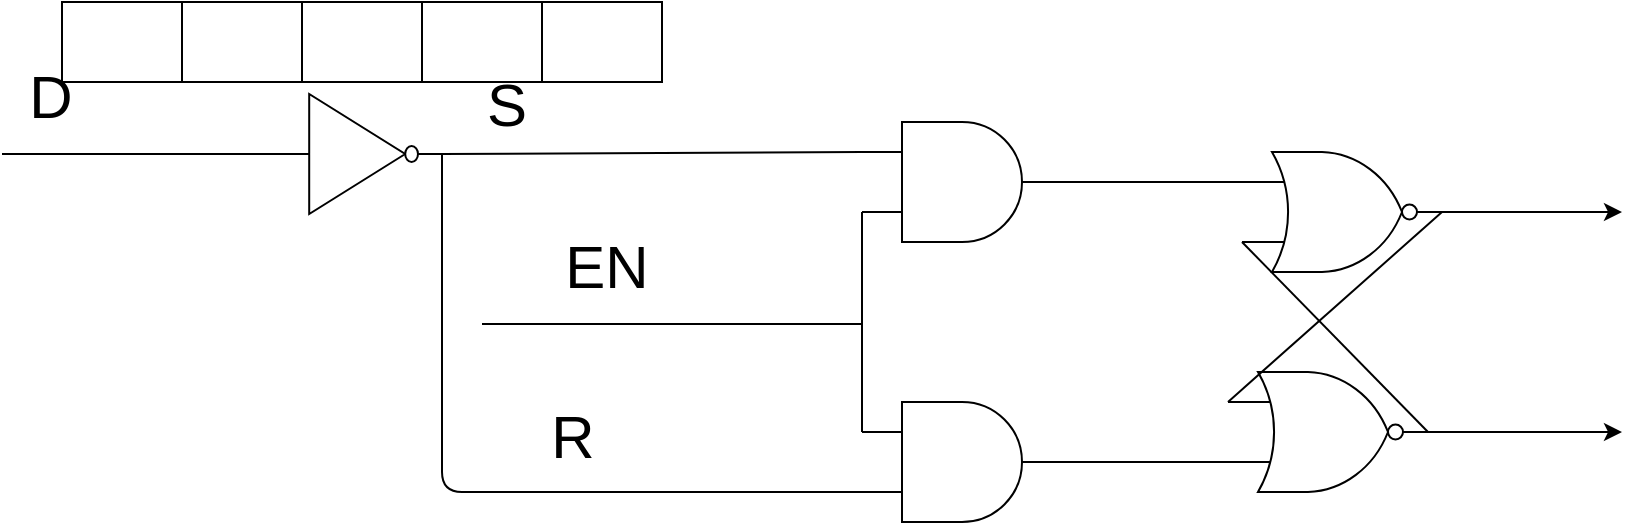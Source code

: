 <mxGraphModel dx="838" dy="0" grid="1" gridSize="10" guides="1" tooltips="1" connect="1" arrows="1" fold="1" page="1" pageScale="1" pageWidth="827" pageHeight="1169" math="0" shadow="0"><root><mxCell id="0"/><mxCell id="1" parent="0"/><mxCell id="2" value="" style="verticalLabelPosition=bottom;shadow=0;dashed=0;align=center;html=1;verticalAlign=top;shape=mxgraph.electrical.logic_gates.logic_gate;operation=and;" parent="1" vertex="1"><mxGeometry x="690" y="650" width="100" height="60" as="geometry"/></mxCell><mxCell id="3" value="" style="verticalLabelPosition=bottom;shadow=0;dashed=0;align=center;html=1;verticalAlign=top;shape=mxgraph.electrical.logic_gates.logic_gate;operation=and;" parent="1" vertex="1"><mxGeometry x="690" y="790" width="100" height="60" as="geometry"/></mxCell><mxCell id="10" style="edgeStyle=none;html=1;exitX=1;exitY=0.5;exitDx=0;exitDy=0;exitPerimeter=0;" parent="1" source="6" edge="1"><mxGeometry relative="1" as="geometry"><mxPoint x="1070" y="805" as="targetPoint"/></mxGeometry></mxCell><mxCell id="6" value="" style="verticalLabelPosition=bottom;shadow=0;dashed=0;align=center;html=1;verticalAlign=top;shape=mxgraph.electrical.logic_gates.logic_gate;operation=or;negating=1;negSize=0.15;" parent="1" vertex="1"><mxGeometry x="873" y="775" width="100" height="60" as="geometry"/></mxCell><mxCell id="7" value="" style="verticalLabelPosition=bottom;shadow=0;dashed=0;align=center;html=1;verticalAlign=top;shape=mxgraph.electrical.logic_gates.logic_gate;operation=or;negating=1;negSize=0.15;" parent="1" vertex="1"><mxGeometry x="880" y="665" width="100" height="60" as="geometry"/></mxCell><mxCell id="11" value="" style="endArrow=none;html=1;exitX=1;exitY=0.5;exitDx=0;exitDy=0;exitPerimeter=0;entryX=0;entryY=0.25;entryDx=0;entryDy=0;entryPerimeter=0;" parent="1" source="2" target="7" edge="1"><mxGeometry width="50" height="50" relative="1" as="geometry"><mxPoint x="740" y="565" as="sourcePoint"/><mxPoint x="790" y="515" as="targetPoint"/></mxGeometry></mxCell><mxCell id="12" value="" style="endArrow=none;html=1;exitX=1;exitY=0.5;exitDx=0;exitDy=0;exitPerimeter=0;entryX=0;entryY=0.75;entryDx=0;entryDy=0;entryPerimeter=0;" parent="1" source="3" target="6" edge="1"><mxGeometry width="50" height="50" relative="1" as="geometry"><mxPoint x="790" y="530" as="sourcePoint"/><mxPoint x="840" y="480" as="targetPoint"/></mxGeometry></mxCell><mxCell id="13" value="" style="endArrow=none;html=1;entryX=0;entryY=0.75;entryDx=0;entryDy=0;entryPerimeter=0;exitX=1;exitY=0.5;exitDx=0;exitDy=0;exitPerimeter=0;" parent="1" source="6" target="7" edge="1"><mxGeometry width="50" height="50" relative="1" as="geometry"><mxPoint x="1010" y="775" as="sourcePoint"/><mxPoint x="1053" y="665" as="targetPoint"/></mxGeometry></mxCell><mxCell id="14" style="edgeStyle=none;html=1;exitX=1;exitY=0.5;exitDx=0;exitDy=0;exitPerimeter=0;" parent="1" source="7" edge="1"><mxGeometry relative="1" as="geometry"><mxPoint x="1070" y="695" as="targetPoint"/><mxPoint x="990" y="675" as="sourcePoint"/></mxGeometry></mxCell><mxCell id="15" value="" style="endArrow=none;html=1;entryX=1;entryY=0.5;entryDx=0;entryDy=0;entryPerimeter=0;exitX=0;exitY=0.25;exitDx=0;exitDy=0;exitPerimeter=0;" parent="1" source="6" target="7" edge="1"><mxGeometry width="50" height="50" relative="1" as="geometry"><mxPoint x="933" y="1080" as="sourcePoint"/><mxPoint x="840" y="930" as="targetPoint"/></mxGeometry></mxCell><mxCell id="16" value="" style="endArrow=none;html=1;exitX=1;exitY=0.5;exitDx=0;exitDy=0;exitPerimeter=0;entryX=0;entryY=0.25;entryDx=0;entryDy=0;entryPerimeter=0;" parent="1" source="24" target="2" edge="1"><mxGeometry width="50" height="50" relative="1" as="geometry"><mxPoint x="520" y="665" as="sourcePoint"/><mxPoint x="610" y="665" as="targetPoint"/></mxGeometry></mxCell><mxCell id="21" value="&lt;font style=&quot;font-size: 30px;&quot;&gt;S&lt;/font&gt;&lt;span style=&quot;color: rgba(0, 0, 0, 0); font-family: monospace; font-size: 0px; text-align: start; background-color: rgb(42, 37, 47);&quot;&gt;%3CmxGraphModel%3E%3Croot%3E%3CmxCell%20id%3D%220%22%2F%3E%3CmxCell%20id%3D%221%22%20parent%3D%220%22%2F%3E%3CmxCell%20id%3D%222%22%20value%3D%22%22%20style%3D%22endArrow%3Dnone%3Bhtml%3D1%3BentryX%3D0%3BentryY%3D0.75%3BentryDx%3D0%3BentryDy%3D0%3BentryPerimeter%3D0%3B%22%20edge%3D%221%22%20parent%3D%221%22%3E%3CmxGeometry%20width%3D%2250%22%20height%3D%2250%22%20relative%3D%221%22%20as%3D%22geometry%22%3E%3CmxPoint%20x%3D%22140%22%20y%3D%22805%22%20as%3D%22sourcePoint%22%2F%3E%3CmxPoint%20x%3D%22310%22%20y%3D%22805%22%20as%3D%22targetPoint%22%2F%3E%3C%2FmxGeometry%3E%3C%2FmxCell%3E%3C%2Froot%3E%3C%2FmxGraphModel%3E&lt;/span&gt;" style="edgeLabel;html=1;align=center;verticalAlign=middle;resizable=0;points=[];" parent="16" vertex="1" connectable="0"><mxGeometry x="-0.894" y="-1" relative="1" as="geometry"><mxPoint x="21" y="-26" as="offset"/></mxGeometry></mxCell><mxCell id="17" value="" style="endArrow=none;html=1;entryX=0;entryY=0.75;entryDx=0;entryDy=0;entryPerimeter=0;exitX=1;exitY=0.5;exitDx=0;exitDy=0;exitPerimeter=0;" parent="1" source="24" target="3" edge="1"><mxGeometry width="50" height="50" relative="1" as="geometry"><mxPoint x="520" y="835" as="sourcePoint"/><mxPoint x="670" y="835" as="targetPoint"/><Array as="points"><mxPoint x="480" y="835"/></Array></mxGeometry></mxCell><mxCell id="18" value="" style="endArrow=none;html=1;entryX=0;entryY=0.75;entryDx=0;entryDy=0;entryPerimeter=0;exitX=0;exitY=0.25;exitDx=0;exitDy=0;exitPerimeter=0;" parent="1" source="3" target="2" edge="1"><mxGeometry width="50" height="50" relative="1" as="geometry"><mxPoint x="510" y="725" as="sourcePoint"/><mxPoint x="680" y="725" as="targetPoint"/><Array as="points"/></mxGeometry></mxCell><mxCell id="19" value="" style="endArrow=none;html=1;" parent="1" edge="1"><mxGeometry width="50" height="50" relative="1" as="geometry"><mxPoint x="500" y="751" as="sourcePoint"/><mxPoint x="690" y="751" as="targetPoint"/></mxGeometry></mxCell><mxCell id="22" value="&lt;span style=&quot;font-size: 30px;&quot;&gt;R&lt;/span&gt;" style="edgeLabel;html=1;align=center;verticalAlign=middle;resizable=0;points=[];" parent="1" vertex="1" connectable="0"><mxGeometry x="560" y="650" as="geometry"><mxPoint x="-15" y="157" as="offset"/></mxGeometry></mxCell><mxCell id="23" value="&lt;span style=&quot;font-size: 30px;&quot;&gt;EN&lt;br&gt;&lt;/span&gt;" style="edgeLabel;html=1;align=center;verticalAlign=middle;resizable=0;points=[];" parent="1" vertex="1" connectable="0"><mxGeometry x="550" y="670" as="geometry"><mxPoint x="12" y="52" as="offset"/></mxGeometry></mxCell><mxCell id="24" value="" style="verticalLabelPosition=bottom;shadow=0;dashed=0;align=center;html=1;verticalAlign=top;shape=mxgraph.electrical.logic_gates.inverter_2;fontSize=30;" parent="1" vertex="1"><mxGeometry x="400" y="636" width="80" height="60" as="geometry"/></mxCell><mxCell id="29" value="" style="endArrow=none;html=1;fontSize=30;entryX=0;entryY=0.5;entryDx=0;entryDy=0;entryPerimeter=0;" parent="1" target="24" edge="1"><mxGeometry width="50" height="50" relative="1" as="geometry"><mxPoint x="260" y="666" as="sourcePoint"/><mxPoint x="270" y="590" as="targetPoint"/></mxGeometry></mxCell><mxCell id="30" value="&lt;span style=&quot;font-size: 30px;&quot;&gt;D&lt;/span&gt;" style="edgeLabel;html=1;align=center;verticalAlign=middle;resizable=0;points=[];" parent="1" vertex="1" connectable="0"><mxGeometry x="522.005" y="649.998" as="geometry"><mxPoint x="-238" y="-13" as="offset"/></mxGeometry></mxCell><mxCell id="31" value="" style="shape=table;startSize=0;container=1;collapsible=0;childLayout=tableLayout;" vertex="1" parent="1"><mxGeometry x="290" y="590" width="300" height="40" as="geometry"/></mxCell><mxCell id="32" value="" style="shape=partialRectangle;collapsible=0;dropTarget=0;pointerEvents=0;fillColor=none;top=0;left=0;bottom=0;right=0;points=[[0,0.5],[1,0.5]];portConstraint=eastwest;" vertex="1" parent="31"><mxGeometry width="300" height="40" as="geometry"/></mxCell><mxCell id="33" value="" style="shape=partialRectangle;html=1;whiteSpace=wrap;connectable=0;overflow=hidden;fillColor=none;top=0;left=0;bottom=0;right=0;pointerEvents=1;" vertex="1" parent="32"><mxGeometry width="60" height="40" as="geometry"/></mxCell><mxCell id="34" value="" style="shape=partialRectangle;html=1;whiteSpace=wrap;connectable=0;overflow=hidden;fillColor=none;top=0;left=0;bottom=0;right=0;pointerEvents=1;" vertex="1" parent="32"><mxGeometry x="60" width="60" height="40" as="geometry"/></mxCell><mxCell id="35" value="" style="shape=partialRectangle;html=1;whiteSpace=wrap;connectable=0;overflow=hidden;fillColor=none;top=0;left=0;bottom=0;right=0;pointerEvents=1;" vertex="1" parent="32"><mxGeometry x="120" width="60" height="40" as="geometry"/></mxCell><mxCell id="36" value="" style="shape=partialRectangle;html=1;whiteSpace=wrap;connectable=0;overflow=hidden;fillColor=none;top=0;left=0;bottom=0;right=0;pointerEvents=1;" vertex="1" parent="32"><mxGeometry x="180" width="60" height="40" as="geometry"/></mxCell><mxCell id="37" value="" style="shape=partialRectangle;html=1;whiteSpace=wrap;connectable=0;overflow=hidden;fillColor=none;top=0;left=0;bottom=0;right=0;pointerEvents=1;" vertex="1" parent="32"><mxGeometry x="240" width="60" height="40" as="geometry"/></mxCell></root></mxGraphModel>